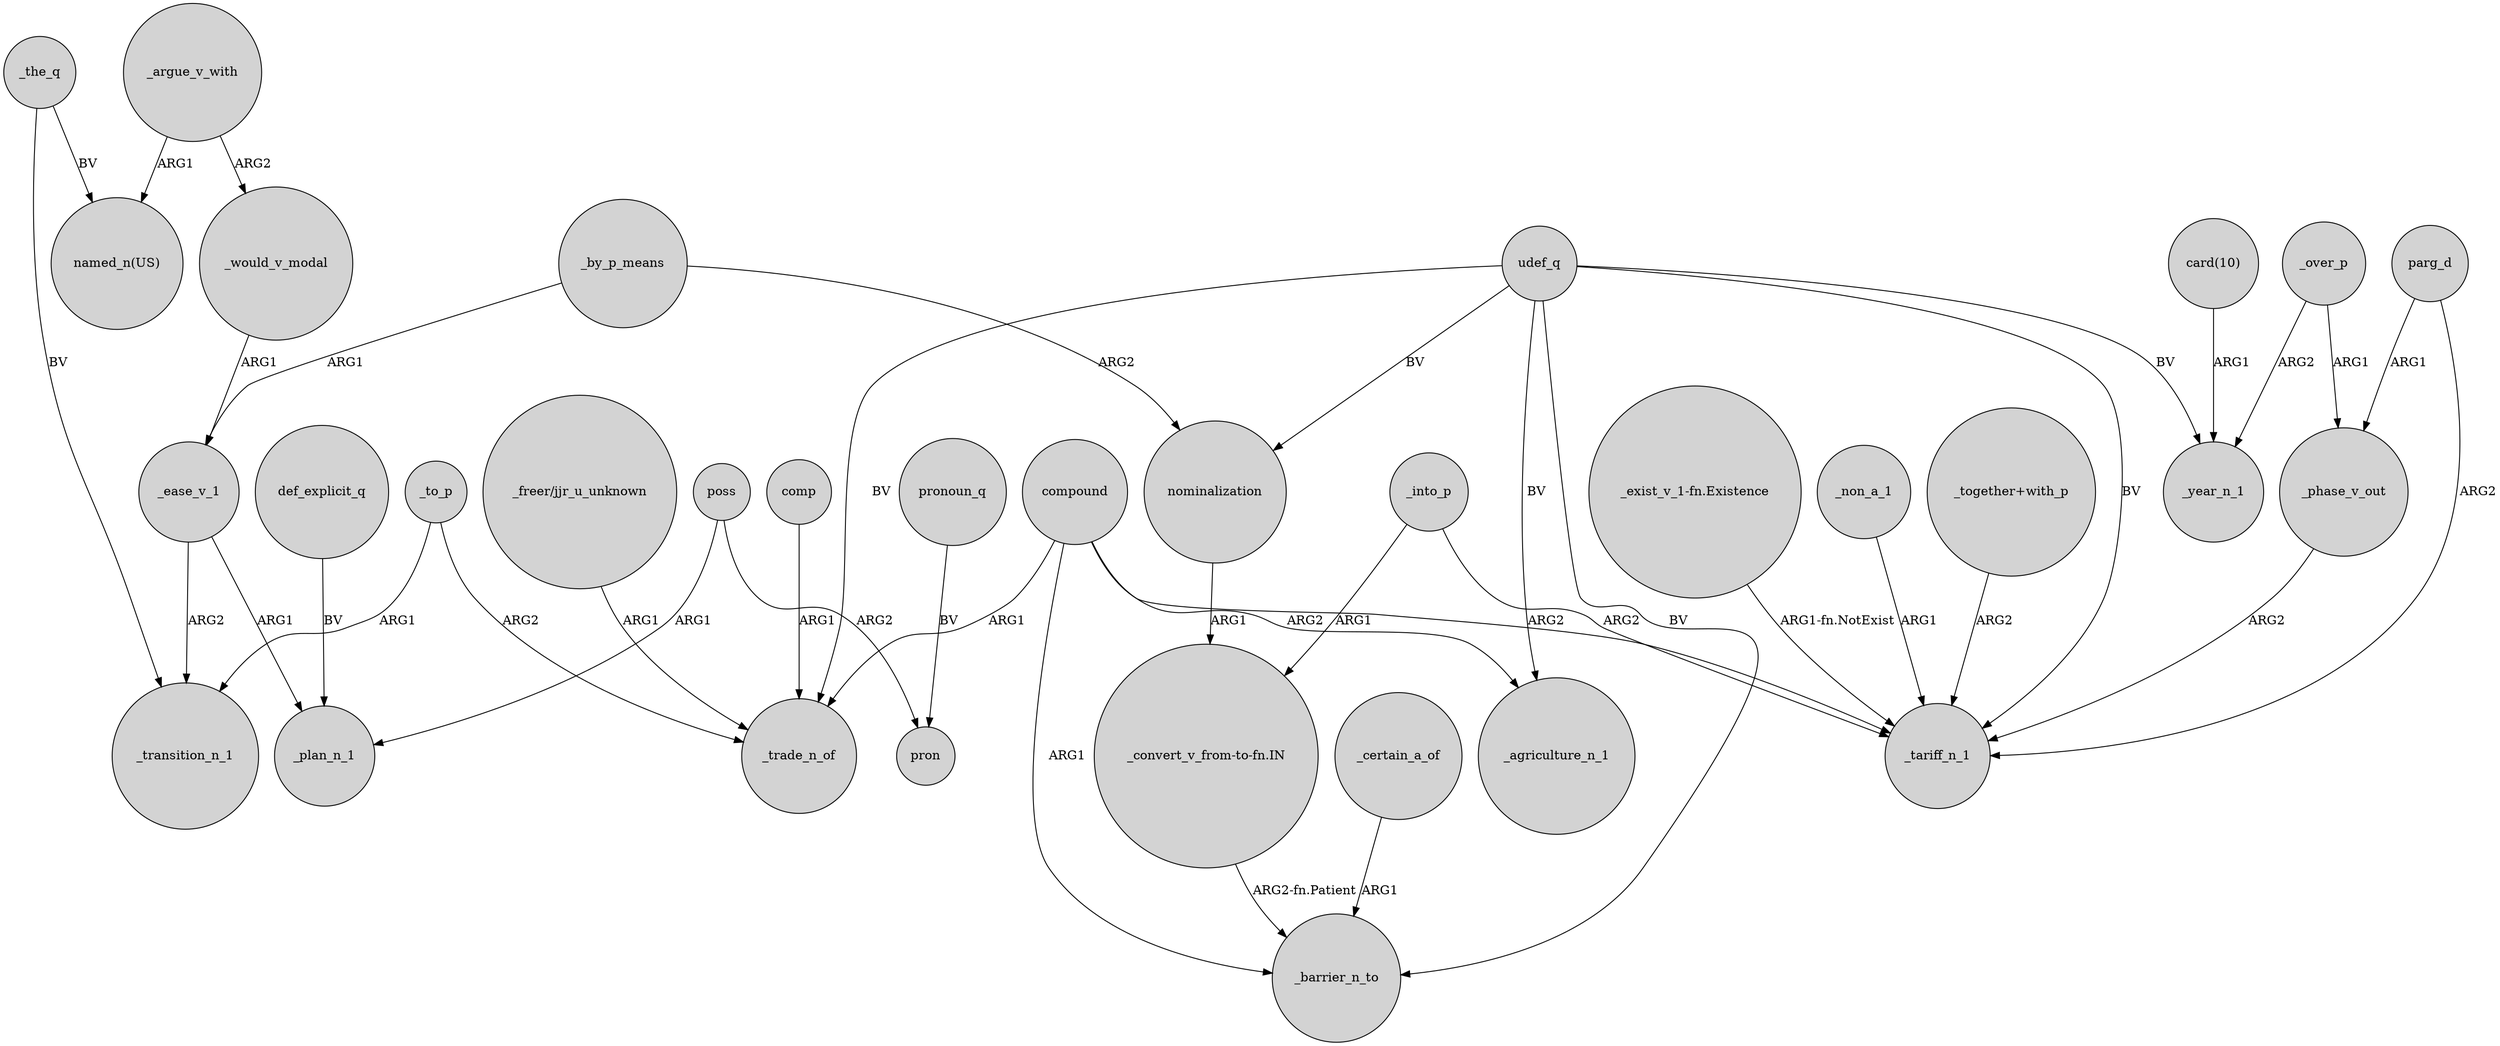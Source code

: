 digraph {
	node [shape=circle style=filled]
	poss -> _plan_n_1 [label=ARG1]
	udef_q -> _trade_n_of [label=BV]
	_by_p_means -> nominalization [label=ARG2]
	poss -> pron [label=ARG2]
	compound -> _agriculture_n_1 [label=ARG2]
	_by_p_means -> _ease_v_1 [label=ARG1]
	compound -> _trade_n_of [label=ARG1]
	_ease_v_1 -> _plan_n_1 [label=ARG1]
	def_explicit_q -> _plan_n_1 [label=BV]
	_to_p -> _transition_n_1 [label=ARG1]
	"_freer/jjr_u_unknown" -> _trade_n_of [label=ARG1]
	"_exist_v_1-fn.Existence" -> _tariff_n_1 [label="ARG1-fn.NotExist"]
	_over_p -> _phase_v_out [label=ARG1]
	_phase_v_out -> _tariff_n_1 [label=ARG2]
	"card(10)" -> _year_n_1 [label=ARG1]
	_the_q -> "named_n(US)" [label=BV]
	udef_q -> _barrier_n_to [label=BV]
	pronoun_q -> pron [label=BV]
	"_convert_v_from-to-fn.IN" -> _barrier_n_to [label="ARG2-fn.Patient"]
	_the_q -> _transition_n_1 [label=BV]
	parg_d -> _tariff_n_1 [label=ARG2]
	_argue_v_with -> "named_n(US)" [label=ARG1]
	comp -> _trade_n_of [label=ARG1]
	_would_v_modal -> _ease_v_1 [label=ARG1]
	_non_a_1 -> _tariff_n_1 [label=ARG1]
	parg_d -> _phase_v_out [label=ARG1]
	udef_q -> nominalization [label=BV]
	_certain_a_of -> _barrier_n_to [label=ARG1]
	_over_p -> _year_n_1 [label=ARG2]
	udef_q -> _agriculture_n_1 [label=BV]
	udef_q -> _year_n_1 [label=BV]
	"_together+with_p" -> _tariff_n_1 [label=ARG2]
	_to_p -> _trade_n_of [label=ARG2]
	compound -> _barrier_n_to [label=ARG1]
	_ease_v_1 -> _transition_n_1 [label=ARG2]
	_into_p -> _tariff_n_1 [label=ARG2]
	compound -> _tariff_n_1 [label=ARG2]
	_argue_v_with -> _would_v_modal [label=ARG2]
	nominalization -> "_convert_v_from-to-fn.IN" [label=ARG1]
	udef_q -> _tariff_n_1 [label=BV]
	_into_p -> "_convert_v_from-to-fn.IN" [label=ARG1]
}
